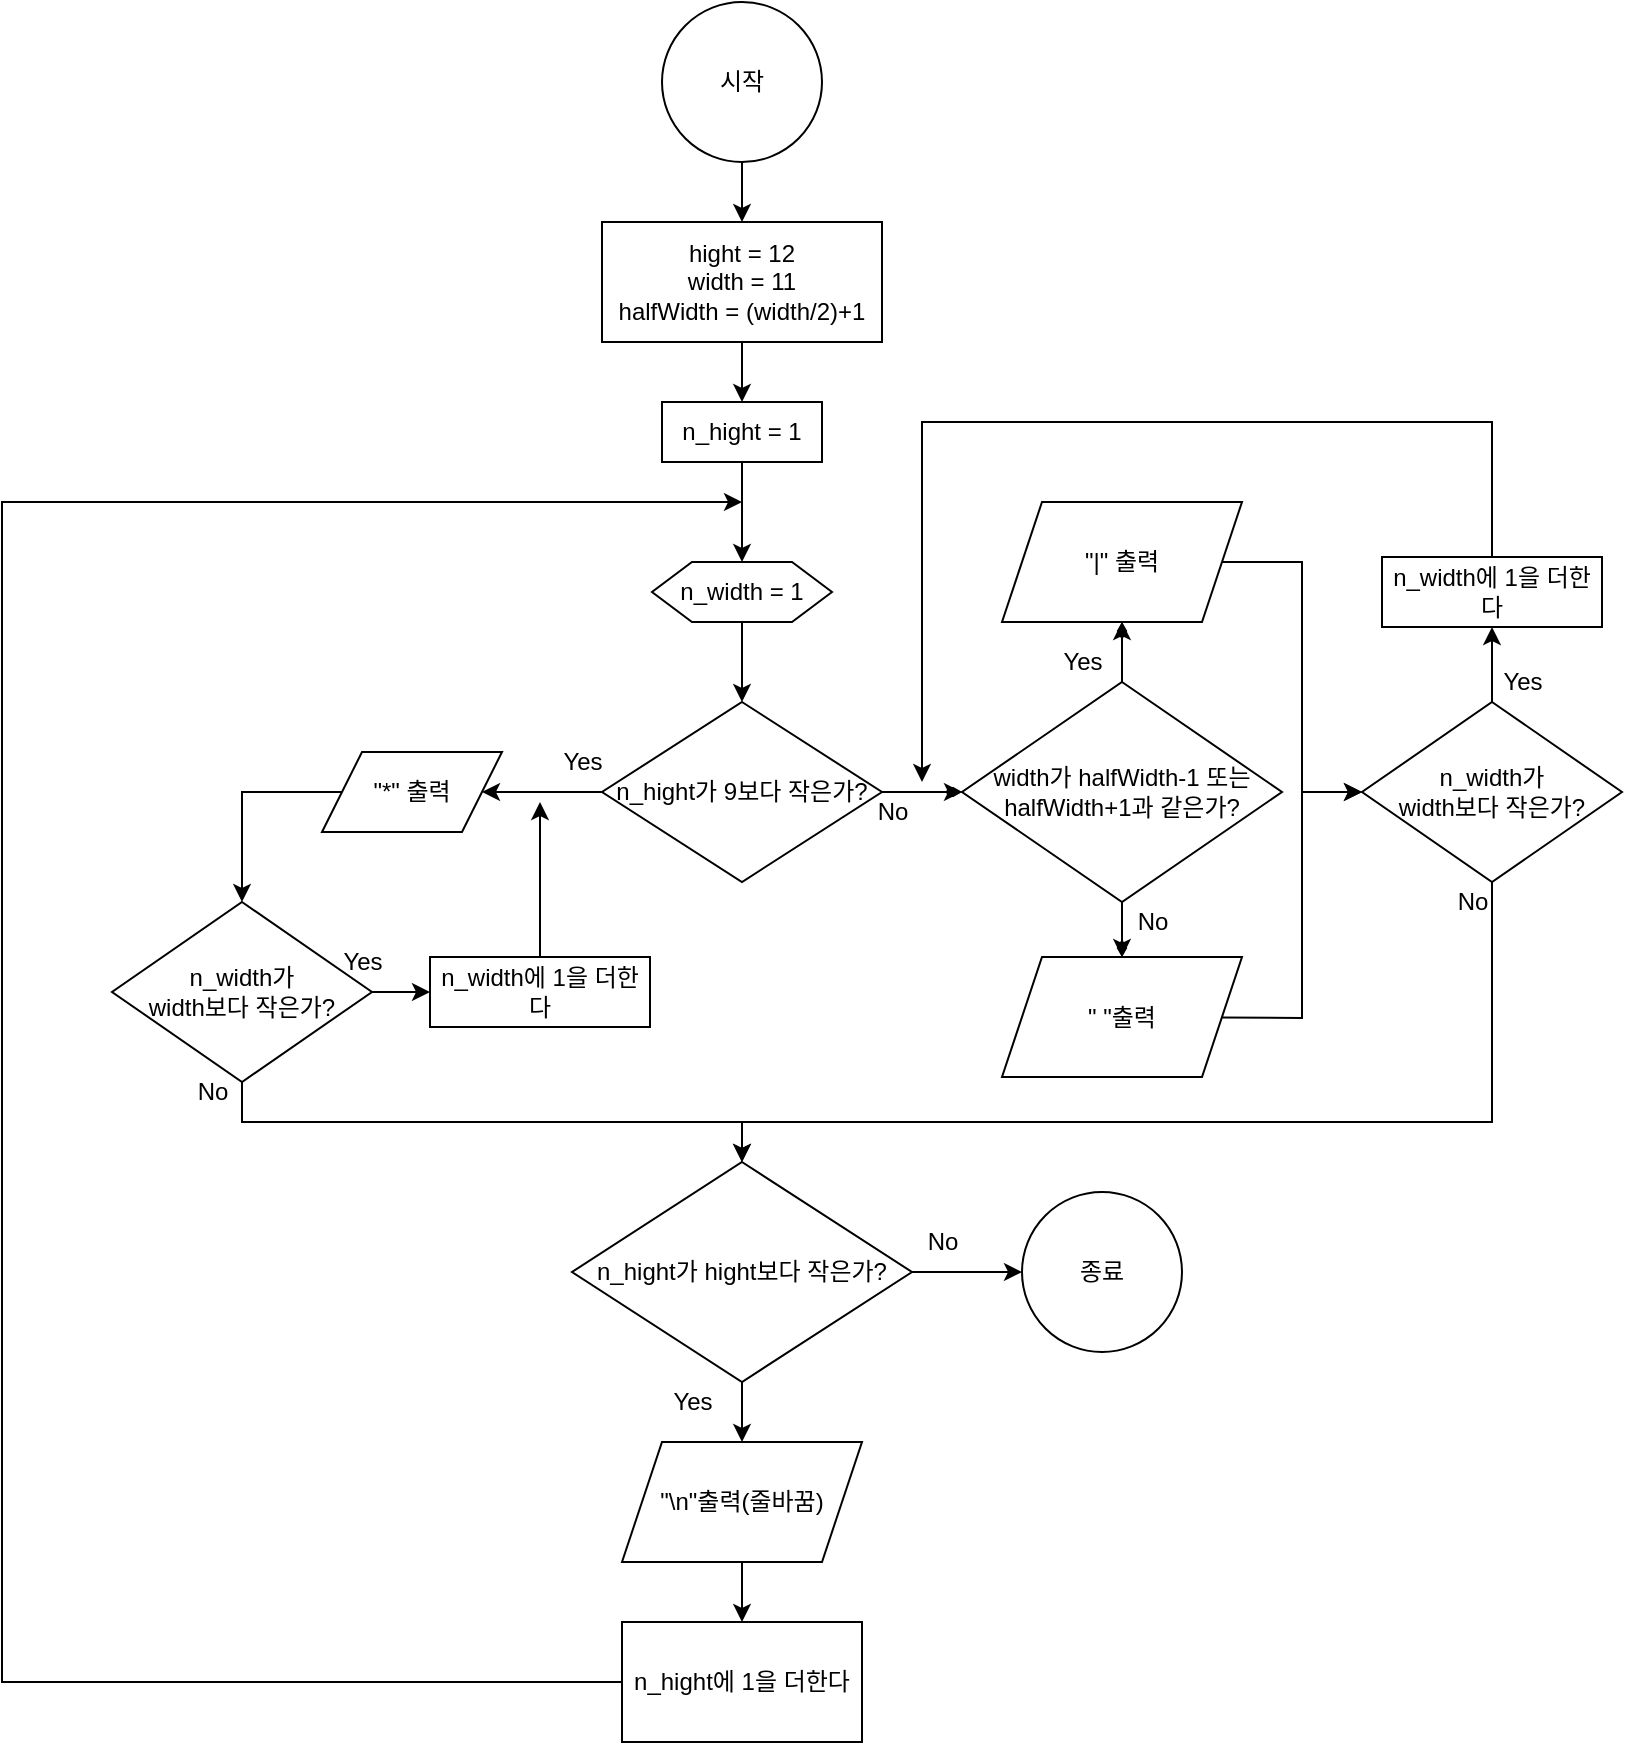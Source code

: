 <mxfile version="17.4.3" type="device"><diagram id="7bbGO4TsCrVTLH85vFyG" name="Page-1"><mxGraphModel dx="1002" dy="647" grid="1" gridSize="10" guides="1" tooltips="1" connect="1" arrows="1" fold="1" page="1" pageScale="1" pageWidth="827" pageHeight="1169" math="0" shadow="0"><root><mxCell id="0"/><mxCell id="1" parent="0"/><mxCell id="BAbfeucuckbkpsbG-4_N-31" style="edgeStyle=orthogonalEdgeStyle;rounded=0;orthogonalLoop=1;jettySize=auto;html=1;" parent="1" source="BAbfeucuckbkpsbG-4_N-1" target="BAbfeucuckbkpsbG-4_N-29" edge="1"><mxGeometry relative="1" as="geometry"/></mxCell><mxCell id="BAbfeucuckbkpsbG-4_N-1" value="시작" style="ellipse;whiteSpace=wrap;html=1;" parent="1" vertex="1"><mxGeometry x="400" y="30" width="80" height="80" as="geometry"/></mxCell><mxCell id="BAbfeucuckbkpsbG-4_N-21" style="edgeStyle=orthogonalEdgeStyle;rounded=0;orthogonalLoop=1;jettySize=auto;html=1;exitX=0.5;exitY=1;exitDx=0;exitDy=0;entryX=0.5;entryY=0;entryDx=0;entryDy=0;" parent="1" source="BAbfeucuckbkpsbG-4_N-4" target="BAbfeucuckbkpsbG-4_N-18" edge="1"><mxGeometry relative="1" as="geometry"/></mxCell><mxCell id="BAbfeucuckbkpsbG-4_N-78" style="edgeStyle=none;rounded=0;orthogonalLoop=1;jettySize=auto;html=1;entryX=0;entryY=0.5;entryDx=0;entryDy=0;endArrow=classic;endFill=1;" parent="1" source="BAbfeucuckbkpsbG-4_N-4" target="BAbfeucuckbkpsbG-4_N-77" edge="1"><mxGeometry relative="1" as="geometry"/></mxCell><mxCell id="BAbfeucuckbkpsbG-4_N-4" value="n_hight가 hight보다 작은가?" style="rhombus;whiteSpace=wrap;html=1;" parent="1" vertex="1"><mxGeometry x="355" y="610" width="170" height="110" as="geometry"/></mxCell><mxCell id="BAbfeucuckbkpsbG-4_N-6" value="n_hight에 1을 더한다" style="rounded=0;whiteSpace=wrap;html=1;" parent="1" vertex="1"><mxGeometry x="380" y="840" width="120" height="60" as="geometry"/></mxCell><mxCell id="BAbfeucuckbkpsbG-4_N-75" style="edgeStyle=none;rounded=0;orthogonalLoop=1;jettySize=auto;html=1;entryX=0.5;entryY=0;entryDx=0;entryDy=0;endArrow=classic;endFill=1;" parent="1" source="BAbfeucuckbkpsbG-4_N-10" target="BAbfeucuckbkpsbG-4_N-4" edge="1"><mxGeometry relative="1" as="geometry"><Array as="points"><mxPoint x="190" y="590"/><mxPoint x="320" y="590"/><mxPoint x="440" y="590"/></Array></mxGeometry></mxCell><mxCell id="BAbfeucuckbkpsbG-4_N-90" style="edgeStyle=none;rounded=0;orthogonalLoop=1;jettySize=auto;html=1;entryX=0;entryY=0.5;entryDx=0;entryDy=0;endArrow=classic;endFill=1;" parent="1" source="BAbfeucuckbkpsbG-4_N-10" target="BAbfeucuckbkpsbG-4_N-43" edge="1"><mxGeometry relative="1" as="geometry"/></mxCell><mxCell id="BAbfeucuckbkpsbG-4_N-10" value="n_width가 &lt;br&gt;width보다 작은가?" style="rhombus;whiteSpace=wrap;html=1;" parent="1" vertex="1"><mxGeometry x="125" y="480" width="130" height="90" as="geometry"/></mxCell><mxCell id="BAbfeucuckbkpsbG-4_N-55" style="edgeStyle=none;rounded=0;orthogonalLoop=1;jettySize=auto;html=1;entryX=1;entryY=0.5;entryDx=0;entryDy=0;endArrow=classic;endFill=1;" parent="1" source="BAbfeucuckbkpsbG-4_N-13" target="BAbfeucuckbkpsbG-4_N-15" edge="1"><mxGeometry relative="1" as="geometry"/></mxCell><mxCell id="BAbfeucuckbkpsbG-4_N-65" style="edgeStyle=none;rounded=0;orthogonalLoop=1;jettySize=auto;html=1;endArrow=diamondThin;endFill=1;" parent="1" source="BAbfeucuckbkpsbG-4_N-13" target="BAbfeucuckbkpsbG-4_N-42" edge="1"><mxGeometry relative="1" as="geometry"/></mxCell><mxCell id="BAbfeucuckbkpsbG-4_N-13" value="n_hight가 9보다 작은가?" style="rhombus;whiteSpace=wrap;html=1;" parent="1" vertex="1"><mxGeometry x="370" y="380" width="140" height="90" as="geometry"/></mxCell><mxCell id="BAbfeucuckbkpsbG-4_N-54" style="edgeStyle=none;rounded=0;orthogonalLoop=1;jettySize=auto;html=1;entryX=0.5;entryY=0;entryDx=0;entryDy=0;endArrow=classic;endFill=1;" parent="1" source="BAbfeucuckbkpsbG-4_N-15" target="BAbfeucuckbkpsbG-4_N-10" edge="1"><mxGeometry relative="1" as="geometry"><Array as="points"><mxPoint x="190" y="425"/></Array></mxGeometry></mxCell><mxCell id="BAbfeucuckbkpsbG-4_N-15" value="&quot;*&quot; 출력" style="shape=parallelogram;perimeter=parallelogramPerimeter;whiteSpace=wrap;html=1;fixedSize=1;" parent="1" vertex="1"><mxGeometry x="230" y="405" width="90" height="40" as="geometry"/></mxCell><mxCell id="BAbfeucuckbkpsbG-4_N-70" style="edgeStyle=none;rounded=0;orthogonalLoop=1;jettySize=auto;html=1;entryX=0;entryY=0.5;entryDx=0;entryDy=0;endArrow=classic;endFill=1;" parent="1" source="BAbfeucuckbkpsbG-4_N-16" target="BAbfeucuckbkpsbG-4_N-59" edge="1"><mxGeometry relative="1" as="geometry"><Array as="points"><mxPoint x="720" y="538"/><mxPoint x="720" y="425"/></Array></mxGeometry></mxCell><mxCell id="BAbfeucuckbkpsbG-4_N-16" value="&quot; &quot;출력" style="shape=parallelogram;perimeter=parallelogramPerimeter;whiteSpace=wrap;html=1;fixedSize=1;" parent="1" vertex="1"><mxGeometry x="570" y="507.5" width="120" height="60" as="geometry"/></mxCell><mxCell id="BAbfeucuckbkpsbG-4_N-71" style="edgeStyle=none;rounded=0;orthogonalLoop=1;jettySize=auto;html=1;entryX=0;entryY=0.5;entryDx=0;entryDy=0;endArrow=classic;endFill=1;" parent="1" source="BAbfeucuckbkpsbG-4_N-17" target="BAbfeucuckbkpsbG-4_N-59" edge="1"><mxGeometry relative="1" as="geometry"><Array as="points"><mxPoint x="720" y="310"/><mxPoint x="720" y="425"/></Array></mxGeometry></mxCell><mxCell id="BAbfeucuckbkpsbG-4_N-17" value="&quot;|&quot; 출력" style="shape=parallelogram;perimeter=parallelogramPerimeter;whiteSpace=wrap;html=1;fixedSize=1;" parent="1" vertex="1"><mxGeometry x="570" y="280" width="120" height="60" as="geometry"/></mxCell><mxCell id="BAbfeucuckbkpsbG-4_N-22" style="edgeStyle=orthogonalEdgeStyle;rounded=0;orthogonalLoop=1;jettySize=auto;html=1;exitX=0.5;exitY=1;exitDx=0;exitDy=0;entryX=0.5;entryY=0;entryDx=0;entryDy=0;" parent="1" source="BAbfeucuckbkpsbG-4_N-18" target="BAbfeucuckbkpsbG-4_N-6" edge="1"><mxGeometry relative="1" as="geometry"/></mxCell><mxCell id="BAbfeucuckbkpsbG-4_N-18" value="&quot;\n&quot;출력(줄바꿈)" style="shape=parallelogram;perimeter=parallelogramPerimeter;whiteSpace=wrap;html=1;fixedSize=1;" parent="1" vertex="1"><mxGeometry x="380" y="750" width="120" height="60" as="geometry"/></mxCell><mxCell id="BAbfeucuckbkpsbG-4_N-66" style="edgeStyle=none;rounded=0;orthogonalLoop=1;jettySize=auto;html=1;endArrow=classic;endFill=1;" parent="1" source="BAbfeucuckbkpsbG-4_N-28" target="BAbfeucuckbkpsbG-4_N-13" edge="1"><mxGeometry relative="1" as="geometry"/></mxCell><mxCell id="BAbfeucuckbkpsbG-4_N-28" value="n_width = 1" style="shape=hexagon;perimeter=hexagonPerimeter2;whiteSpace=wrap;html=1;fixedSize=1;" parent="1" vertex="1"><mxGeometry x="395" y="310" width="90" height="30" as="geometry"/></mxCell><mxCell id="BAbfeucuckbkpsbG-4_N-63" style="edgeStyle=none;rounded=0;orthogonalLoop=1;jettySize=auto;html=1;entryX=0.5;entryY=0;entryDx=0;entryDy=0;endArrow=classic;endFill=1;" parent="1" source="BAbfeucuckbkpsbG-4_N-29" target="BAbfeucuckbkpsbG-4_N-32" edge="1"><mxGeometry relative="1" as="geometry"/></mxCell><mxCell id="BAbfeucuckbkpsbG-4_N-29" value="&lt;span&gt;hight = 12&lt;/span&gt;&lt;br&gt;&lt;span&gt;width = 11&lt;/span&gt;&lt;br&gt;&lt;span&gt;halfWidth = (width/2)+1&lt;/span&gt;" style="rounded=0;whiteSpace=wrap;html=1;" parent="1" vertex="1"><mxGeometry x="370" y="140" width="140" height="60" as="geometry"/></mxCell><mxCell id="BAbfeucuckbkpsbG-4_N-64" style="edgeStyle=none;rounded=0;orthogonalLoop=1;jettySize=auto;html=1;entryX=0.5;entryY=0;entryDx=0;entryDy=0;endArrow=classic;endFill=1;" parent="1" source="BAbfeucuckbkpsbG-4_N-32" target="BAbfeucuckbkpsbG-4_N-28" edge="1"><mxGeometry relative="1" as="geometry"/></mxCell><mxCell id="BAbfeucuckbkpsbG-4_N-32" value="&lt;span&gt;n_hight = 1&lt;/span&gt;" style="rounded=0;whiteSpace=wrap;html=1;" parent="1" vertex="1"><mxGeometry x="400" y="230" width="80" height="30" as="geometry"/></mxCell><mxCell id="BAbfeucuckbkpsbG-4_N-38" value="" style="endArrow=classic;html=1;rounded=0;" parent="1" edge="1"><mxGeometry width="50" height="50" relative="1" as="geometry"><mxPoint x="250" y="280" as="sourcePoint"/><mxPoint x="440" y="280" as="targetPoint"/></mxGeometry></mxCell><mxCell id="BAbfeucuckbkpsbG-4_N-39" value="" style="endArrow=none;html=1;rounded=0;exitX=0;exitY=0.5;exitDx=0;exitDy=0;" parent="1" source="BAbfeucuckbkpsbG-4_N-6" edge="1"><mxGeometry width="50" height="50" relative="1" as="geometry"><mxPoint x="250" y="840" as="sourcePoint"/><mxPoint x="250" y="280" as="targetPoint"/><Array as="points"><mxPoint x="70" y="870"/><mxPoint x="70" y="600"/><mxPoint x="70" y="280"/></Array></mxGeometry></mxCell><mxCell id="BAbfeucuckbkpsbG-4_N-68" style="edgeStyle=none;rounded=0;orthogonalLoop=1;jettySize=auto;html=1;entryX=0.5;entryY=1;entryDx=0;entryDy=0;endArrow=diamondThin;endFill=1;" parent="1" source="BAbfeucuckbkpsbG-4_N-42" target="BAbfeucuckbkpsbG-4_N-17" edge="1"><mxGeometry relative="1" as="geometry"/></mxCell><mxCell id="BAbfeucuckbkpsbG-4_N-69" style="edgeStyle=none;rounded=0;orthogonalLoop=1;jettySize=auto;html=1;endArrow=diamondThin;endFill=1;" parent="1" source="BAbfeucuckbkpsbG-4_N-42" target="BAbfeucuckbkpsbG-4_N-16" edge="1"><mxGeometry relative="1" as="geometry"/></mxCell><mxCell id="BAbfeucuckbkpsbG-4_N-42" value="width가 halfWidth-1 또는 halfWidth+1과 같은가?" style="rhombus;whiteSpace=wrap;html=1;" parent="1" vertex="1"><mxGeometry x="550" y="370" width="160" height="110" as="geometry"/></mxCell><mxCell id="BAbfeucuckbkpsbG-4_N-57" style="edgeStyle=none;rounded=0;orthogonalLoop=1;jettySize=auto;html=1;endArrow=classic;endFill=1;" parent="1" source="BAbfeucuckbkpsbG-4_N-43" edge="1"><mxGeometry relative="1" as="geometry"><mxPoint x="339" y="430" as="targetPoint"/></mxGeometry></mxCell><mxCell id="BAbfeucuckbkpsbG-4_N-43" value="n_width에 1을 더한다" style="rounded=0;whiteSpace=wrap;html=1;" parent="1" vertex="1"><mxGeometry x="284" y="507.5" width="110" height="35" as="geometry"/></mxCell><mxCell id="BAbfeucuckbkpsbG-4_N-62" style="edgeStyle=none;rounded=0;orthogonalLoop=1;jettySize=auto;html=1;endArrow=classic;endFill=1;" parent="1" source="BAbfeucuckbkpsbG-4_N-52" edge="1"><mxGeometry relative="1" as="geometry"><mxPoint x="530" y="420" as="targetPoint"/><Array as="points"><mxPoint x="815" y="240"/><mxPoint x="530" y="240"/></Array></mxGeometry></mxCell><mxCell id="BAbfeucuckbkpsbG-4_N-52" value="n_width에 1을 더한다" style="rounded=0;whiteSpace=wrap;html=1;" parent="1" vertex="1"><mxGeometry x="760" y="307.5" width="110" height="35" as="geometry"/></mxCell><mxCell id="BAbfeucuckbkpsbG-4_N-60" style="edgeStyle=none;rounded=0;orthogonalLoop=1;jettySize=auto;html=1;entryX=0.5;entryY=0;entryDx=0;entryDy=0;endArrow=classic;endFill=1;" parent="1" source="BAbfeucuckbkpsbG-4_N-59" target="BAbfeucuckbkpsbG-4_N-4" edge="1"><mxGeometry relative="1" as="geometry"><Array as="points"><mxPoint x="815" y="590"/><mxPoint x="440" y="590"/></Array></mxGeometry></mxCell><mxCell id="BAbfeucuckbkpsbG-4_N-61" style="edgeStyle=none;rounded=0;orthogonalLoop=1;jettySize=auto;html=1;entryX=0.5;entryY=1;entryDx=0;entryDy=0;endArrow=classic;endFill=1;" parent="1" source="BAbfeucuckbkpsbG-4_N-59" target="BAbfeucuckbkpsbG-4_N-52" edge="1"><mxGeometry relative="1" as="geometry"/></mxCell><mxCell id="BAbfeucuckbkpsbG-4_N-59" value="n_width가 &lt;br&gt;width보다 작은가?" style="rhombus;whiteSpace=wrap;html=1;" parent="1" vertex="1"><mxGeometry x="750" y="380" width="130" height="90" as="geometry"/></mxCell><mxCell id="BAbfeucuckbkpsbG-4_N-72" style="edgeStyle=none;rounded=0;orthogonalLoop=1;jettySize=auto;html=1;endArrow=classic;endFill=1;" parent="1" edge="1"><mxGeometry relative="1" as="geometry"><mxPoint x="510" y="425" as="sourcePoint"/><mxPoint x="550" y="425" as="targetPoint"/></mxGeometry></mxCell><mxCell id="BAbfeucuckbkpsbG-4_N-73" style="edgeStyle=none;rounded=0;orthogonalLoop=1;jettySize=auto;html=1;entryX=0.5;entryY=1;entryDx=0;entryDy=0;endArrow=classic;endFill=1;" parent="1" edge="1"><mxGeometry relative="1" as="geometry"><mxPoint x="630" y="370" as="sourcePoint"/><mxPoint x="630" y="340" as="targetPoint"/></mxGeometry></mxCell><mxCell id="BAbfeucuckbkpsbG-4_N-74" style="edgeStyle=none;rounded=0;orthogonalLoop=1;jettySize=auto;html=1;endArrow=classic;endFill=1;" parent="1" edge="1"><mxGeometry relative="1" as="geometry"><mxPoint x="630" y="480" as="sourcePoint"/><mxPoint x="630" y="507.5" as="targetPoint"/></mxGeometry></mxCell><mxCell id="BAbfeucuckbkpsbG-4_N-77" value="종료" style="ellipse;whiteSpace=wrap;html=1;" parent="1" vertex="1"><mxGeometry x="580" y="625" width="80" height="80" as="geometry"/></mxCell><mxCell id="BAbfeucuckbkpsbG-4_N-79" value="No" style="text;html=1;align=center;verticalAlign=middle;resizable=0;points=[];autosize=1;strokeColor=none;fillColor=none;" parent="1" vertex="1"><mxGeometry x="525" y="640" width="30" height="20" as="geometry"/></mxCell><mxCell id="BAbfeucuckbkpsbG-4_N-80" value="Yes" style="text;html=1;align=center;verticalAlign=middle;resizable=0;points=[];autosize=1;strokeColor=none;fillColor=none;" parent="1" vertex="1"><mxGeometry x="395" y="720" width="40" height="20" as="geometry"/></mxCell><mxCell id="BAbfeucuckbkpsbG-4_N-81" value="Yes" style="text;html=1;align=center;verticalAlign=middle;resizable=0;points=[];autosize=1;strokeColor=none;fillColor=none;" parent="1" vertex="1"><mxGeometry x="340" y="400" width="40" height="20" as="geometry"/></mxCell><mxCell id="BAbfeucuckbkpsbG-4_N-82" value="No" style="text;html=1;align=center;verticalAlign=middle;resizable=0;points=[];autosize=1;strokeColor=none;fillColor=none;" parent="1" vertex="1"><mxGeometry x="500" y="425" width="30" height="20" as="geometry"/></mxCell><mxCell id="BAbfeucuckbkpsbG-4_N-83" value="No" style="text;html=1;align=center;verticalAlign=middle;resizable=0;points=[];autosize=1;strokeColor=none;fillColor=none;" parent="1" vertex="1"><mxGeometry x="630" y="480" width="30" height="20" as="geometry"/></mxCell><mxCell id="BAbfeucuckbkpsbG-4_N-84" value="Yes" style="text;html=1;align=center;verticalAlign=middle;resizable=0;points=[];autosize=1;strokeColor=none;fillColor=none;" parent="1" vertex="1"><mxGeometry x="590" y="350" width="40" height="20" as="geometry"/></mxCell><mxCell id="BAbfeucuckbkpsbG-4_N-85" value="Yes" style="text;html=1;align=center;verticalAlign=middle;resizable=0;points=[];autosize=1;strokeColor=none;fillColor=none;" parent="1" vertex="1"><mxGeometry x="810" y="360" width="40" height="20" as="geometry"/></mxCell><mxCell id="BAbfeucuckbkpsbG-4_N-86" value="No" style="text;html=1;align=center;verticalAlign=middle;resizable=0;points=[];autosize=1;strokeColor=none;fillColor=none;" parent="1" vertex="1"><mxGeometry x="790" y="470" width="30" height="20" as="geometry"/></mxCell><mxCell id="BAbfeucuckbkpsbG-4_N-87" value="No" style="text;html=1;align=center;verticalAlign=middle;resizable=0;points=[];autosize=1;strokeColor=none;fillColor=none;" parent="1" vertex="1"><mxGeometry x="160" y="565" width="30" height="20" as="geometry"/></mxCell><mxCell id="BAbfeucuckbkpsbG-4_N-88" value="Yes" style="text;html=1;align=center;verticalAlign=middle;resizable=0;points=[];autosize=1;strokeColor=none;fillColor=none;" parent="1" vertex="1"><mxGeometry x="230" y="500" width="40" height="20" as="geometry"/></mxCell></root></mxGraphModel></diagram></mxfile>